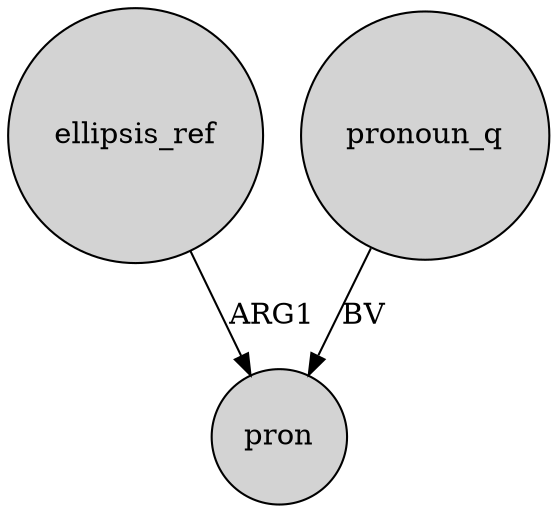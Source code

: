 digraph {
	node [shape=circle style=filled]
	ellipsis_ref -> pron [label=ARG1]
	pronoun_q -> pron [label=BV]
}
